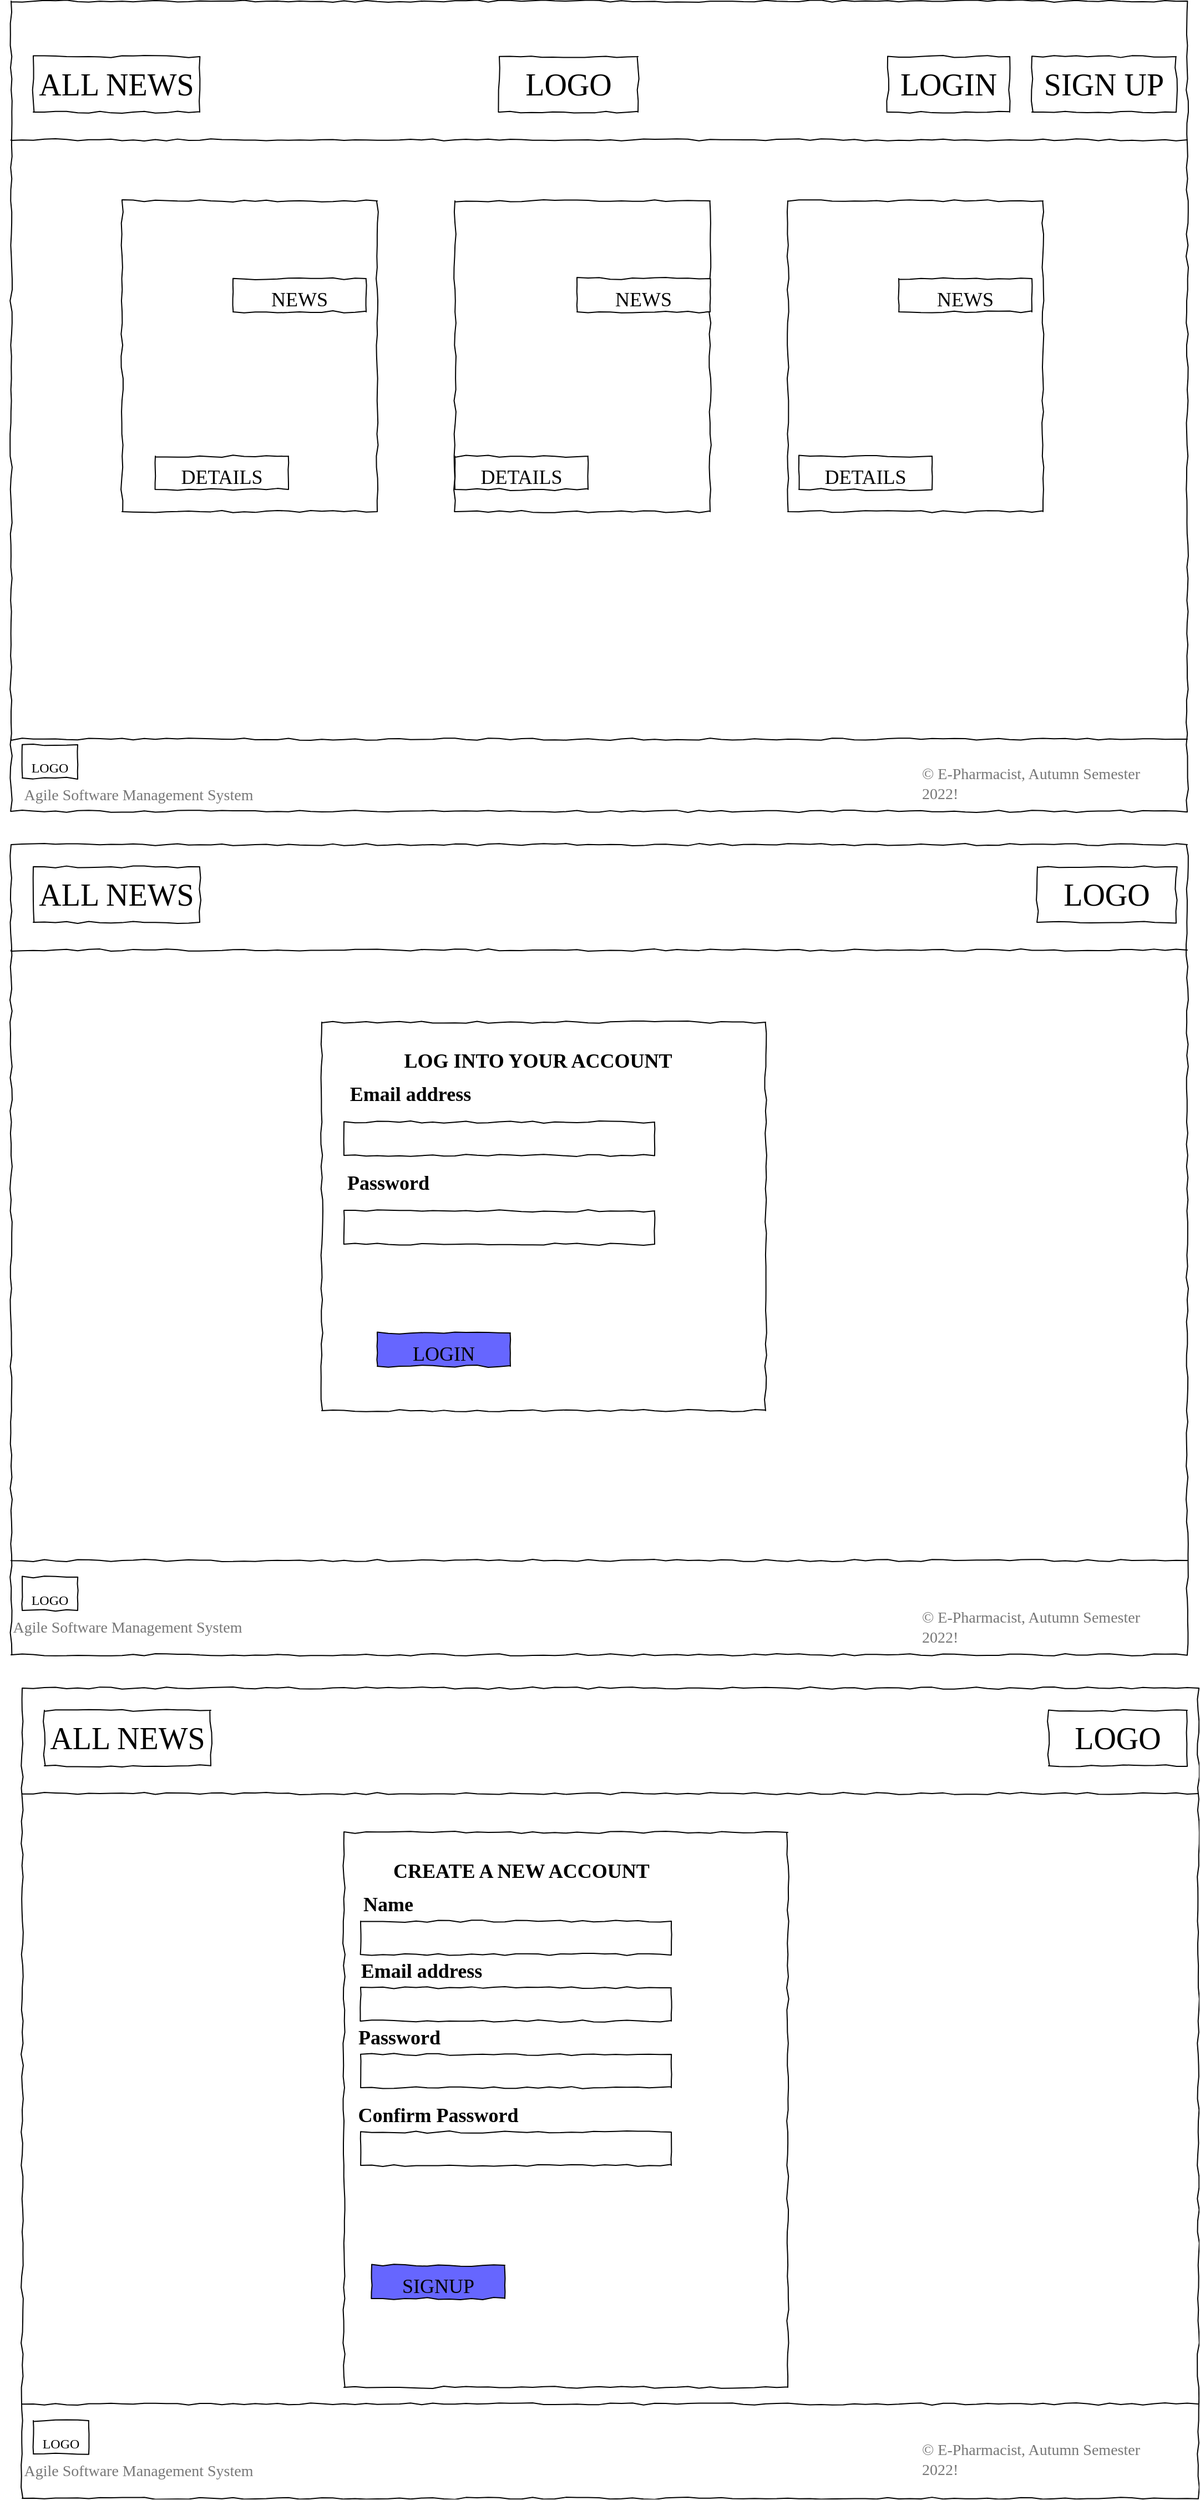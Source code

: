 <mxfile version="20.3.0" type="gitlab">
  <diagram name="Page-1" id="03018318-947c-dd8e-b7a3-06fadd420f32">
    <mxGraphModel dx="1662" dy="729" grid="1" gridSize="10" guides="1" tooltips="1" connect="1" arrows="1" fold="1" page="1" pageScale="1" pageWidth="1100" pageHeight="850" background="none" math="0" shadow="0">
      <root>
        <mxCell id="0" />
        <mxCell id="1" parent="0" />
        <mxCell id="677b7b8949515195-1" value="" style="whiteSpace=wrap;html=1;rounded=0;shadow=0;labelBackgroundColor=none;strokeColor=#000000;strokeWidth=1;fillColor=none;fontFamily=Verdana;fontSize=12;fontColor=#000000;align=center;comic=1;" parent="1" vertex="1">
          <mxGeometry x="20" y="20" width="1060" height="730" as="geometry" />
        </mxCell>
        <mxCell id="677b7b8949515195-2" value="LOGO" style="whiteSpace=wrap;html=1;rounded=0;shadow=0;labelBackgroundColor=none;strokeWidth=1;fontFamily=Verdana;fontSize=28;align=center;comic=1;" parent="1" vertex="1">
          <mxGeometry x="460" y="70" width="125" height="50" as="geometry" />
        </mxCell>
        <mxCell id="677b7b8949515195-9" value="" style="line;strokeWidth=1;html=1;rounded=0;shadow=0;labelBackgroundColor=none;fillColor=none;fontFamily=Verdana;fontSize=14;fontColor=#000000;align=center;comic=1;" parent="1" vertex="1">
          <mxGeometry x="20" y="140" width="1060" height="10" as="geometry" />
        </mxCell>
        <mxCell id="677b7b8949515195-25" value="" style="whiteSpace=wrap;html=1;rounded=0;shadow=0;labelBackgroundColor=none;strokeWidth=1;fillColor=none;fontFamily=Verdana;fontSize=12;align=center;comic=1;" parent="1" vertex="1">
          <mxGeometry x="120" y="200" width="230" height="280" as="geometry" />
        </mxCell>
        <mxCell id="qZGlEJgJJDgkO3KdgEdF-1" value="LOGIN" style="whiteSpace=wrap;html=1;rounded=0;shadow=0;labelBackgroundColor=none;strokeWidth=1;fontFamily=Verdana;fontSize=28;align=center;comic=1;" vertex="1" parent="1">
          <mxGeometry x="810" y="70" width="110" height="50" as="geometry" />
        </mxCell>
        <mxCell id="qZGlEJgJJDgkO3KdgEdF-2" value="SIGN UP" style="whiteSpace=wrap;html=1;rounded=0;shadow=0;labelBackgroundColor=none;strokeWidth=1;fontFamily=Verdana;fontSize=28;align=center;comic=1;" vertex="1" parent="1">
          <mxGeometry x="940" y="70" width="130" height="50" as="geometry" />
        </mxCell>
        <mxCell id="qZGlEJgJJDgkO3KdgEdF-3" value="ALL NEWS" style="whiteSpace=wrap;html=1;rounded=0;shadow=0;labelBackgroundColor=none;strokeWidth=1;fontFamily=Verdana;fontSize=28;align=center;comic=1;" vertex="1" parent="1">
          <mxGeometry x="40" y="70" width="150" height="50" as="geometry" />
        </mxCell>
        <mxCell id="qZGlEJgJJDgkO3KdgEdF-4" value="" style="line;strokeWidth=1;html=1;rounded=0;shadow=0;labelBackgroundColor=none;fillColor=none;fontFamily=Verdana;fontSize=14;fontColor=#000000;align=center;comic=1;" vertex="1" parent="1">
          <mxGeometry x="20" y="680" width="1060" height="10" as="geometry" />
        </mxCell>
        <mxCell id="qZGlEJgJJDgkO3KdgEdF-6" value="&lt;div style=&quot;text-align: start;&quot;&gt;&lt;span style=&quot;background-color: initial; font-size: 14px;&quot;&gt;&lt;font face=&quot;Garamond&quot; color=&quot;#777777&quot;&gt;Agile Software Management System&lt;/font&gt;&lt;/span&gt;&lt;/div&gt;" style="text;html=1;strokeColor=none;fillColor=none;align=center;verticalAlign=middle;whiteSpace=wrap;rounded=0;" vertex="1" parent="1">
          <mxGeometry x="20" y="720" width="230" height="30" as="geometry" />
        </mxCell>
        <mxCell id="qZGlEJgJJDgkO3KdgEdF-7" value="&lt;font style=&quot;font-size: 12px;&quot;&gt;LOGO&lt;/font&gt;" style="whiteSpace=wrap;html=1;rounded=0;shadow=0;labelBackgroundColor=none;strokeWidth=1;fontFamily=Verdana;fontSize=28;align=center;comic=1;" vertex="1" parent="1">
          <mxGeometry x="30" y="690" width="50" height="30" as="geometry" />
        </mxCell>
        <mxCell id="qZGlEJgJJDgkO3KdgEdF-9" value="&lt;div style=&quot;text-align: start;&quot;&gt;&lt;span style=&quot;background-color: initial; font-size: 14px;&quot;&gt;&lt;font face=&quot;Garamond&quot; color=&quot;#777777&quot;&gt;© E-Pharmacist, Autumn Semester 2022!&lt;/font&gt;&lt;/span&gt;&lt;/div&gt;" style="text;html=1;strokeColor=none;fillColor=none;align=center;verticalAlign=middle;whiteSpace=wrap;rounded=0;" vertex="1" parent="1">
          <mxGeometry x="840" y="710" width="230" height="30" as="geometry" />
        </mxCell>
        <mxCell id="qZGlEJgJJDgkO3KdgEdF-10" value="&lt;font style=&quot;font-size: 18px;&quot;&gt;DETAILS&lt;/font&gt;" style="whiteSpace=wrap;html=1;rounded=0;shadow=0;labelBackgroundColor=none;strokeWidth=1;fontFamily=Verdana;fontSize=28;align=center;comic=1;" vertex="1" parent="1">
          <mxGeometry x="150" y="430" width="120" height="30" as="geometry" />
        </mxCell>
        <mxCell id="qZGlEJgJJDgkO3KdgEdF-11" value="&lt;font style=&quot;font-size: 18px;&quot;&gt;NEWS&lt;/font&gt;" style="whiteSpace=wrap;html=1;rounded=0;shadow=0;labelBackgroundColor=none;strokeWidth=1;fontFamily=Verdana;fontSize=28;align=center;comic=1;" vertex="1" parent="1">
          <mxGeometry x="220" y="270" width="120" height="30" as="geometry" />
        </mxCell>
        <mxCell id="qZGlEJgJJDgkO3KdgEdF-12" value="" style="whiteSpace=wrap;html=1;rounded=0;shadow=0;labelBackgroundColor=none;strokeWidth=1;fillColor=none;fontFamily=Verdana;fontSize=12;align=center;comic=1;" vertex="1" parent="1">
          <mxGeometry x="420" y="200" width="230" height="280" as="geometry" />
        </mxCell>
        <mxCell id="qZGlEJgJJDgkO3KdgEdF-13" value="" style="whiteSpace=wrap;html=1;rounded=0;shadow=0;labelBackgroundColor=none;strokeWidth=1;fillColor=none;fontFamily=Verdana;fontSize=12;align=center;comic=1;" vertex="1" parent="1">
          <mxGeometry x="720" y="200" width="230" height="280" as="geometry" />
        </mxCell>
        <mxCell id="qZGlEJgJJDgkO3KdgEdF-14" value="&lt;font style=&quot;font-size: 18px;&quot;&gt;NEWS&lt;/font&gt;" style="whiteSpace=wrap;html=1;rounded=0;shadow=0;labelBackgroundColor=none;strokeWidth=1;fontFamily=Verdana;fontSize=28;align=center;comic=1;" vertex="1" parent="1">
          <mxGeometry x="530" y="270" width="120" height="30" as="geometry" />
        </mxCell>
        <mxCell id="qZGlEJgJJDgkO3KdgEdF-15" value="&lt;font style=&quot;font-size: 18px;&quot;&gt;NEWS&lt;/font&gt;" style="whiteSpace=wrap;html=1;rounded=0;shadow=0;labelBackgroundColor=none;strokeWidth=1;fontFamily=Verdana;fontSize=28;align=center;comic=1;" vertex="1" parent="1">
          <mxGeometry x="820" y="270" width="120" height="30" as="geometry" />
        </mxCell>
        <mxCell id="qZGlEJgJJDgkO3KdgEdF-16" value="&lt;font style=&quot;font-size: 18px;&quot;&gt;DETAILS&lt;/font&gt;" style="whiteSpace=wrap;html=1;rounded=0;shadow=0;labelBackgroundColor=none;strokeWidth=1;fontFamily=Verdana;fontSize=28;align=center;comic=1;" vertex="1" parent="1">
          <mxGeometry x="420" y="430" width="120" height="30" as="geometry" />
        </mxCell>
        <mxCell id="qZGlEJgJJDgkO3KdgEdF-17" value="&lt;font style=&quot;font-size: 18px;&quot;&gt;DETAILS&lt;/font&gt;" style="whiteSpace=wrap;html=1;rounded=0;shadow=0;labelBackgroundColor=none;strokeWidth=1;fontFamily=Verdana;fontSize=28;align=center;comic=1;" vertex="1" parent="1">
          <mxGeometry x="730" y="430" width="120" height="30" as="geometry" />
        </mxCell>
        <mxCell id="qZGlEJgJJDgkO3KdgEdF-37" value="" style="whiteSpace=wrap;html=1;rounded=0;shadow=0;labelBackgroundColor=none;strokeColor=#000000;strokeWidth=1;fillColor=none;fontFamily=Verdana;fontSize=12;fontColor=#000000;align=center;comic=1;" vertex="1" parent="1">
          <mxGeometry x="20" y="780" width="1060" height="730" as="geometry" />
        </mxCell>
        <mxCell id="qZGlEJgJJDgkO3KdgEdF-38" value="LOGO" style="whiteSpace=wrap;html=1;rounded=0;shadow=0;labelBackgroundColor=none;strokeWidth=1;fontFamily=Verdana;fontSize=28;align=center;comic=1;" vertex="1" parent="1">
          <mxGeometry x="945" y="800" width="125" height="50" as="geometry" />
        </mxCell>
        <mxCell id="qZGlEJgJJDgkO3KdgEdF-39" value="" style="line;strokeWidth=1;html=1;rounded=0;shadow=0;labelBackgroundColor=none;fillColor=none;fontFamily=Verdana;fontSize=14;fontColor=#000000;align=center;comic=1;" vertex="1" parent="1">
          <mxGeometry x="20" y="870" width="1060" height="10" as="geometry" />
        </mxCell>
        <mxCell id="qZGlEJgJJDgkO3KdgEdF-40" value="" style="line;strokeWidth=1;html=1;rounded=0;shadow=0;labelBackgroundColor=none;fillColor=none;fontFamily=Verdana;fontSize=14;fontColor=#000000;align=center;comic=1;" vertex="1" parent="1">
          <mxGeometry x="20" y="1420" width="1060" height="10" as="geometry" />
        </mxCell>
        <mxCell id="qZGlEJgJJDgkO3KdgEdF-46" value="&lt;font style=&quot;font-size: 12px;&quot;&gt;LOGO&lt;/font&gt;" style="whiteSpace=wrap;html=1;rounded=0;shadow=0;labelBackgroundColor=none;strokeWidth=1;fontFamily=Verdana;fontSize=28;align=center;comic=1;" vertex="1" parent="1">
          <mxGeometry x="30" y="1440" width="50" height="30" as="geometry" />
        </mxCell>
        <mxCell id="qZGlEJgJJDgkO3KdgEdF-47" value="&lt;div style=&quot;text-align: start;&quot;&gt;&lt;span style=&quot;background-color: initial; font-size: 14px;&quot;&gt;&lt;font face=&quot;Garamond&quot; color=&quot;#777777&quot;&gt;Agile Software Management System&lt;/font&gt;&lt;/span&gt;&lt;/div&gt;" style="text;html=1;strokeColor=none;fillColor=none;align=center;verticalAlign=middle;whiteSpace=wrap;rounded=0;" vertex="1" parent="1">
          <mxGeometry x="10" y="1470" width="230" height="30" as="geometry" />
        </mxCell>
        <mxCell id="qZGlEJgJJDgkO3KdgEdF-48" value="&lt;div style=&quot;text-align: start;&quot;&gt;&lt;span style=&quot;background-color: initial; font-size: 14px;&quot;&gt;&lt;font face=&quot;Garamond&quot; color=&quot;#777777&quot;&gt;© E-Pharmacist, Autumn Semester 2022!&lt;/font&gt;&lt;/span&gt;&lt;/div&gt;" style="text;html=1;strokeColor=none;fillColor=none;align=center;verticalAlign=middle;whiteSpace=wrap;rounded=0;" vertex="1" parent="1">
          <mxGeometry x="840" y="1470" width="230" height="30" as="geometry" />
        </mxCell>
        <mxCell id="qZGlEJgJJDgkO3KdgEdF-50" value="" style="whiteSpace=wrap;html=1;rounded=0;shadow=0;labelBackgroundColor=none;strokeWidth=1;fillColor=none;fontFamily=Verdana;fontSize=12;align=center;comic=1;" vertex="1" parent="1">
          <mxGeometry x="300" y="940" width="400" height="350" as="geometry" />
        </mxCell>
        <mxCell id="qZGlEJgJJDgkO3KdgEdF-51" value="ALL NEWS" style="whiteSpace=wrap;html=1;rounded=0;shadow=0;labelBackgroundColor=none;strokeWidth=1;fontFamily=Verdana;fontSize=28;align=center;comic=1;" vertex="1" parent="1">
          <mxGeometry x="40" y="800" width="150" height="50" as="geometry" />
        </mxCell>
        <mxCell id="qZGlEJgJJDgkO3KdgEdF-52" value="&lt;font style=&quot;font-size: 18px;&quot;&gt;LOGIN&lt;/font&gt;" style="whiteSpace=wrap;html=1;rounded=0;shadow=0;labelBackgroundColor=none;strokeWidth=1;fontFamily=Verdana;fontSize=28;align=center;comic=1;fillColor=#6666FF;" vertex="1" parent="1">
          <mxGeometry x="350" y="1220" width="120" height="30" as="geometry" />
        </mxCell>
        <mxCell id="qZGlEJgJJDgkO3KdgEdF-54" value="&lt;b&gt;Email address&lt;/b&gt;" style="text;html=1;strokeColor=none;fillColor=none;align=center;verticalAlign=middle;whiteSpace=wrap;rounded=0;fontFamily=Garamond;fontSize=18;" vertex="1" parent="1">
          <mxGeometry x="320" y="990" width="120" height="30" as="geometry" />
        </mxCell>
        <mxCell id="qZGlEJgJJDgkO3KdgEdF-55" value="&lt;b&gt;Password&lt;/b&gt;" style="text;html=1;strokeColor=none;fillColor=none;align=center;verticalAlign=middle;whiteSpace=wrap;rounded=0;fontFamily=Garamond;fontSize=18;" vertex="1" parent="1">
          <mxGeometry x="300" y="1070" width="120" height="30" as="geometry" />
        </mxCell>
        <mxCell id="qZGlEJgJJDgkO3KdgEdF-56" value="" style="whiteSpace=wrap;html=1;rounded=0;shadow=0;labelBackgroundColor=none;strokeWidth=1;fontFamily=Verdana;fontSize=28;align=center;comic=1;" vertex="1" parent="1">
          <mxGeometry x="320" y="1030" width="280" height="30" as="geometry" />
        </mxCell>
        <mxCell id="qZGlEJgJJDgkO3KdgEdF-57" value="" style="whiteSpace=wrap;html=1;rounded=0;shadow=0;labelBackgroundColor=none;strokeWidth=1;fontFamily=Verdana;fontSize=28;align=center;comic=1;" vertex="1" parent="1">
          <mxGeometry x="320" y="1110" width="280" height="30" as="geometry" />
        </mxCell>
        <mxCell id="qZGlEJgJJDgkO3KdgEdF-58" value="" style="whiteSpace=wrap;html=1;rounded=0;shadow=0;labelBackgroundColor=none;strokeColor=#000000;strokeWidth=1;fillColor=none;fontFamily=Verdana;fontSize=12;fontColor=#000000;align=center;comic=1;" vertex="1" parent="1">
          <mxGeometry x="30" y="1540" width="1060" height="730" as="geometry" />
        </mxCell>
        <mxCell id="qZGlEJgJJDgkO3KdgEdF-59" value="LOGO" style="whiteSpace=wrap;html=1;rounded=0;shadow=0;labelBackgroundColor=none;strokeWidth=1;fontFamily=Verdana;fontSize=28;align=center;comic=1;" vertex="1" parent="1">
          <mxGeometry x="955" y="1560" width="125" height="50" as="geometry" />
        </mxCell>
        <mxCell id="qZGlEJgJJDgkO3KdgEdF-60" value="" style="line;strokeWidth=1;html=1;rounded=0;shadow=0;labelBackgroundColor=none;fillColor=none;fontFamily=Verdana;fontSize=14;fontColor=#000000;align=center;comic=1;" vertex="1" parent="1">
          <mxGeometry x="30" y="1630" width="1060" height="10" as="geometry" />
        </mxCell>
        <mxCell id="qZGlEJgJJDgkO3KdgEdF-61" value="&lt;font style=&quot;font-size: 12px;&quot;&gt;LOGO&lt;/font&gt;" style="whiteSpace=wrap;html=1;rounded=0;shadow=0;labelBackgroundColor=none;strokeWidth=1;fontFamily=Verdana;fontSize=28;align=center;comic=1;" vertex="1" parent="1">
          <mxGeometry x="40" y="2200" width="50" height="30" as="geometry" />
        </mxCell>
        <mxCell id="qZGlEJgJJDgkO3KdgEdF-62" value="&lt;div style=&quot;text-align: start;&quot;&gt;&lt;span style=&quot;background-color: initial; font-size: 14px;&quot;&gt;&lt;font face=&quot;Garamond&quot; color=&quot;#777777&quot;&gt;Agile Software Management System&lt;/font&gt;&lt;/span&gt;&lt;/div&gt;" style="text;html=1;strokeColor=none;fillColor=none;align=center;verticalAlign=middle;whiteSpace=wrap;rounded=0;" vertex="1" parent="1">
          <mxGeometry x="20" y="2230" width="230" height="30" as="geometry" />
        </mxCell>
        <mxCell id="qZGlEJgJJDgkO3KdgEdF-63" value="" style="whiteSpace=wrap;html=1;rounded=0;shadow=0;labelBackgroundColor=none;strokeWidth=1;fillColor=none;fontFamily=Verdana;fontSize=12;align=center;comic=1;" vertex="1" parent="1">
          <mxGeometry x="320" y="1670" width="400" height="500" as="geometry" />
        </mxCell>
        <mxCell id="qZGlEJgJJDgkO3KdgEdF-64" value="ALL NEWS" style="whiteSpace=wrap;html=1;rounded=0;shadow=0;labelBackgroundColor=none;strokeWidth=1;fontFamily=Verdana;fontSize=28;align=center;comic=1;" vertex="1" parent="1">
          <mxGeometry x="50" y="1560" width="150" height="50" as="geometry" />
        </mxCell>
        <mxCell id="qZGlEJgJJDgkO3KdgEdF-65" value="&lt;font style=&quot;font-size: 18px;&quot;&gt;SIGNUP&lt;/font&gt;" style="whiteSpace=wrap;html=1;rounded=0;shadow=0;labelBackgroundColor=none;strokeWidth=1;fontFamily=Verdana;fontSize=28;align=center;comic=1;fillColor=#6666FF;" vertex="1" parent="1">
          <mxGeometry x="345" y="2060" width="120" height="30" as="geometry" />
        </mxCell>
        <mxCell id="qZGlEJgJJDgkO3KdgEdF-66" value="&lt;b&gt;Email address&lt;/b&gt;" style="text;html=1;strokeColor=none;fillColor=none;align=center;verticalAlign=middle;whiteSpace=wrap;rounded=0;fontFamily=Garamond;fontSize=18;" vertex="1" parent="1">
          <mxGeometry x="330" y="1780" width="120" height="30" as="geometry" />
        </mxCell>
        <mxCell id="qZGlEJgJJDgkO3KdgEdF-67" value="&lt;b&gt;Password&lt;/b&gt;" style="text;html=1;strokeColor=none;fillColor=none;align=center;verticalAlign=middle;whiteSpace=wrap;rounded=0;fontFamily=Garamond;fontSize=18;" vertex="1" parent="1">
          <mxGeometry x="310" y="1840" width="120" height="30" as="geometry" />
        </mxCell>
        <mxCell id="qZGlEJgJJDgkO3KdgEdF-68" value="" style="whiteSpace=wrap;html=1;rounded=0;shadow=0;labelBackgroundColor=none;strokeWidth=1;fontFamily=Verdana;fontSize=28;align=center;comic=1;" vertex="1" parent="1">
          <mxGeometry x="335" y="1810" width="280" height="30" as="geometry" />
        </mxCell>
        <mxCell id="qZGlEJgJJDgkO3KdgEdF-69" value="" style="whiteSpace=wrap;html=1;rounded=0;shadow=0;labelBackgroundColor=none;strokeWidth=1;fontFamily=Verdana;fontSize=28;align=center;comic=1;" vertex="1" parent="1">
          <mxGeometry x="335" y="1870" width="280" height="30" as="geometry" />
        </mxCell>
        <mxCell id="qZGlEJgJJDgkO3KdgEdF-70" value="&lt;b&gt;LOG INTO YOUR ACCOUNT&lt;/b&gt;" style="text;html=1;strokeColor=none;fillColor=none;align=center;verticalAlign=middle;whiteSpace=wrap;rounded=0;fontFamily=Garamond;fontSize=18;" vertex="1" parent="1">
          <mxGeometry x="360" y="960" width="270" height="30" as="geometry" />
        </mxCell>
        <mxCell id="qZGlEJgJJDgkO3KdgEdF-71" value="&lt;b&gt;CREATE A NEW ACCOUNT&lt;/b&gt;" style="text;html=1;strokeColor=none;fillColor=none;align=center;verticalAlign=middle;whiteSpace=wrap;rounded=0;fontFamily=Garamond;fontSize=18;" vertex="1" parent="1">
          <mxGeometry x="345" y="1690" width="270" height="30" as="geometry" />
        </mxCell>
        <mxCell id="qZGlEJgJJDgkO3KdgEdF-72" value="" style="line;strokeWidth=1;html=1;rounded=0;shadow=0;labelBackgroundColor=none;fillColor=none;fontFamily=Verdana;fontSize=14;fontColor=#000000;align=center;comic=1;" vertex="1" parent="1">
          <mxGeometry x="30" y="2180" width="1060" height="10" as="geometry" />
        </mxCell>
        <mxCell id="qZGlEJgJJDgkO3KdgEdF-73" value="&lt;div style=&quot;text-align: start;&quot;&gt;&lt;span style=&quot;background-color: initial; font-size: 14px;&quot;&gt;&lt;font face=&quot;Garamond&quot; color=&quot;#777777&quot;&gt;© E-Pharmacist, Autumn Semester 2022!&lt;/font&gt;&lt;/span&gt;&lt;/div&gt;" style="text;html=1;strokeColor=none;fillColor=none;align=center;verticalAlign=middle;whiteSpace=wrap;rounded=0;" vertex="1" parent="1">
          <mxGeometry x="840" y="2220" width="230" height="30" as="geometry" />
        </mxCell>
        <mxCell id="qZGlEJgJJDgkO3KdgEdF-74" value="&lt;b&gt;Name&lt;/b&gt;" style="text;html=1;strokeColor=none;fillColor=none;align=center;verticalAlign=middle;whiteSpace=wrap;rounded=0;fontFamily=Garamond;fontSize=18;" vertex="1" parent="1">
          <mxGeometry x="300" y="1720" width="120" height="30" as="geometry" />
        </mxCell>
        <mxCell id="qZGlEJgJJDgkO3KdgEdF-75" value="" style="whiteSpace=wrap;html=1;rounded=0;shadow=0;labelBackgroundColor=none;strokeWidth=1;fontFamily=Verdana;fontSize=28;align=center;comic=1;" vertex="1" parent="1">
          <mxGeometry x="335" y="1750" width="280" height="30" as="geometry" />
        </mxCell>
        <mxCell id="qZGlEJgJJDgkO3KdgEdF-76" value="&lt;b&gt;Confirm Password&lt;/b&gt;" style="text;html=1;strokeColor=none;fillColor=none;align=center;verticalAlign=middle;whiteSpace=wrap;rounded=0;fontFamily=Garamond;fontSize=18;" vertex="1" parent="1">
          <mxGeometry x="310" y="1910" width="190" height="30" as="geometry" />
        </mxCell>
        <mxCell id="qZGlEJgJJDgkO3KdgEdF-77" value="" style="whiteSpace=wrap;html=1;rounded=0;shadow=0;labelBackgroundColor=none;strokeWidth=1;fontFamily=Verdana;fontSize=28;align=center;comic=1;" vertex="1" parent="1">
          <mxGeometry x="335" y="1940" width="280" height="30" as="geometry" />
        </mxCell>
      </root>
    </mxGraphModel>
  </diagram>
</mxfile>
